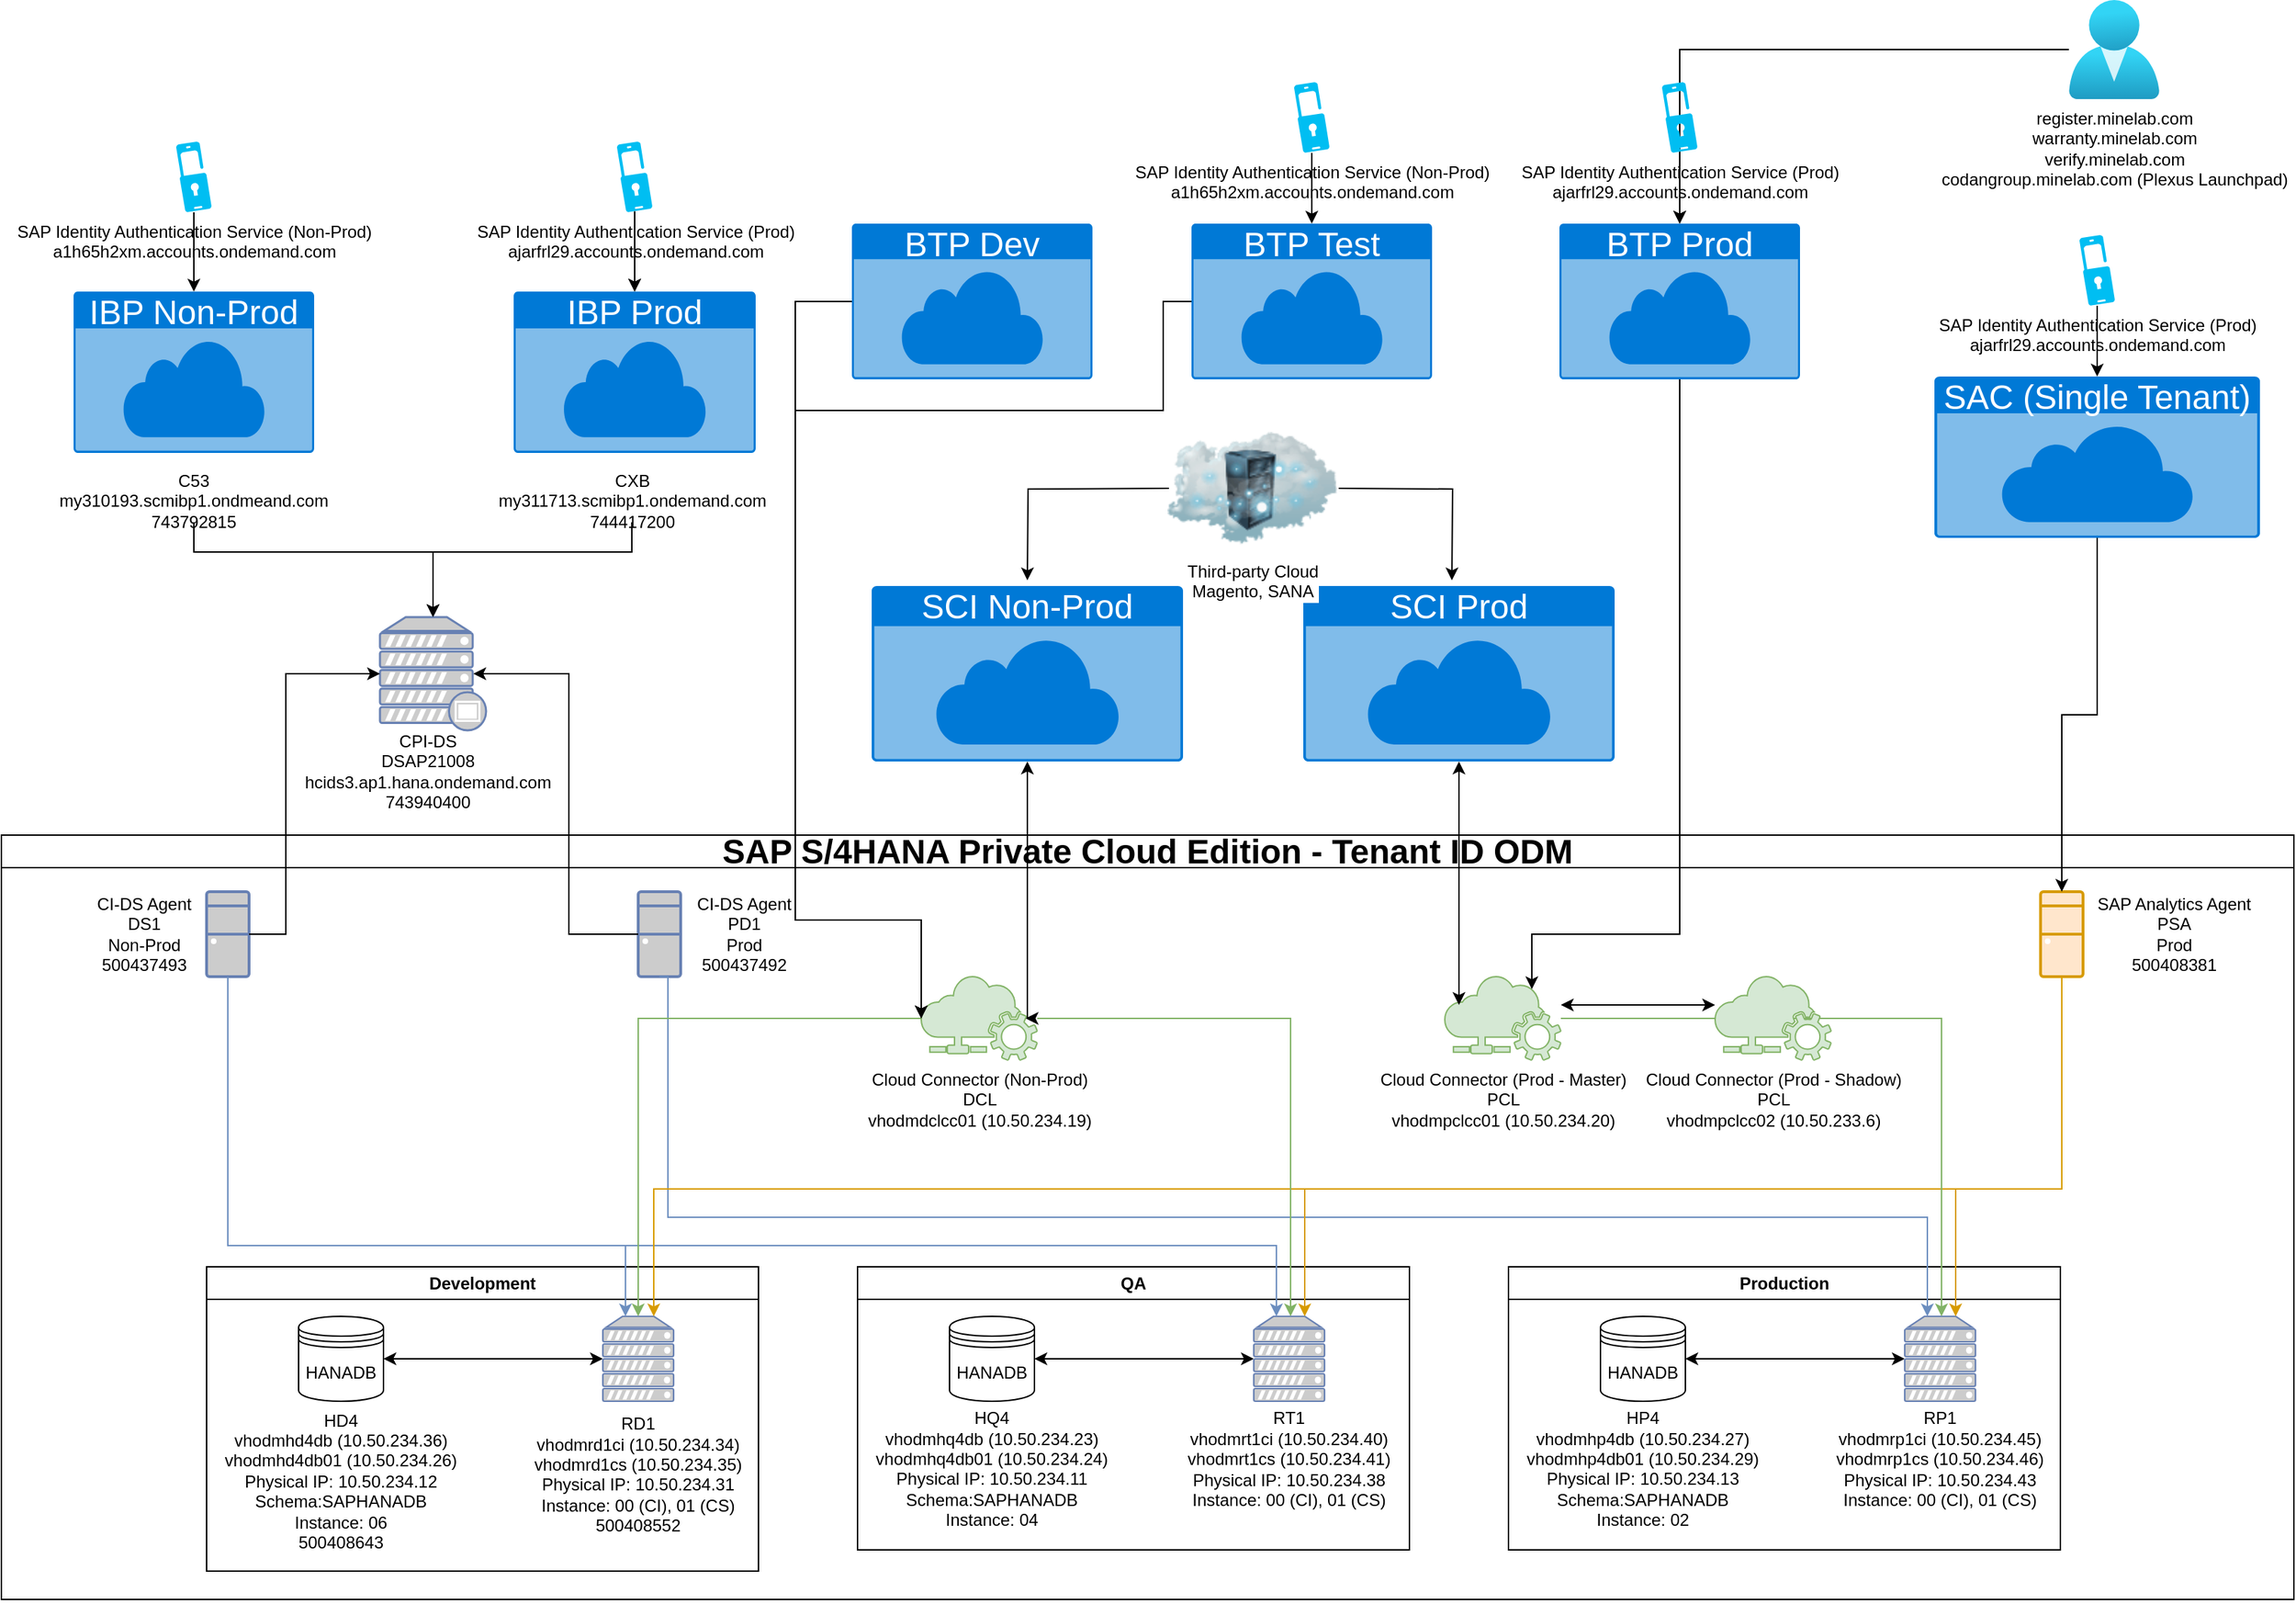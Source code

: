 <mxfile version="25.0.1">
  <diagram name="Page-1" id="deqeyOW_WQNbW6h4rGe_">
    <mxGraphModel dx="4334" dy="607" grid="1" gridSize="10" guides="1" tooltips="1" connect="1" arrows="1" fold="1" page="1" pageScale="1" pageWidth="1654" pageHeight="1169" math="0" shadow="0">
      <root>
        <mxCell id="0" />
        <mxCell id="1" parent="0" />
        <mxCell id="ncHVxqRM9er0EpKqG4Er-2" value="&lt;font style=&quot;font-size: 24px;&quot;&gt;SAP S/4HANA Private Cloud Edition - Tenant ID ODM&lt;/font&gt;" style="swimlane;whiteSpace=wrap;html=1;" vertex="1" parent="1">
          <mxGeometry x="-3291" y="600" width="1620" height="540" as="geometry" />
        </mxCell>
        <mxCell id="ncHVxqRM9er0EpKqG4Er-21" value="" style="group" vertex="1" connectable="0" parent="ncHVxqRM9er0EpKqG4Er-2">
          <mxGeometry x="21" y="328" width="420" height="200" as="geometry" />
        </mxCell>
        <mxCell id="ncHVxqRM9er0EpKqG4Er-6" value="" style="group" vertex="1" connectable="0" parent="ncHVxqRM9er0EpKqG4Er-21">
          <mxGeometry y="35" width="210" height="130" as="geometry" />
        </mxCell>
        <mxCell id="ncHVxqRM9er0EpKqG4Er-20" value="" style="group" vertex="1" connectable="0" parent="ncHVxqRM9er0EpKqG4Er-6">
          <mxGeometry width="210" height="130" as="geometry" />
        </mxCell>
        <mxCell id="ncHVxqRM9er0EpKqG4Er-5" value="HD4&lt;div&gt;vhodmhd4db (10.50.234.36)&lt;/div&gt;&lt;div&gt;vhodmhd4db01 (10.50.234.26)&lt;/div&gt;&lt;div&gt;Physical IP: 10.50.234.12&lt;/div&gt;&lt;div&gt;Schema:SAPHANADB&lt;/div&gt;&lt;div&gt;Instance: 06&lt;/div&gt;&lt;div&gt;500408643&lt;/div&gt;&lt;div&gt;&lt;br&gt;&lt;/div&gt;&lt;div&gt;&lt;br&gt;&lt;/div&gt;&lt;div&gt;&lt;br&gt;&lt;/div&gt;" style="text;html=1;align=center;verticalAlign=middle;whiteSpace=wrap;rounded=0;" vertex="1" parent="ncHVxqRM9er0EpKqG4Er-20">
          <mxGeometry x="114" y="100" width="210" height="30" as="geometry" />
        </mxCell>
        <mxCell id="ncHVxqRM9er0EpKqG4Er-3" value="HANADB" style="shape=datastore;whiteSpace=wrap;html=1;" vertex="1" parent="ncHVxqRM9er0EpKqG4Er-2">
          <mxGeometry x="210" y="340" width="60" height="60" as="geometry" />
        </mxCell>
        <mxCell id="ncHVxqRM9er0EpKqG4Er-16" style="edgeStyle=orthogonalEdgeStyle;rounded=0;orthogonalLoop=1;jettySize=auto;html=1;exitX=1;exitY=0.5;exitDx=0;exitDy=0;entryX=0;entryY=0.5;entryDx=0;entryDy=0;entryPerimeter=0;startArrow=classic;startFill=1;" edge="1" parent="ncHVxqRM9er0EpKqG4Er-2" source="ncHVxqRM9er0EpKqG4Er-3" target="ncHVxqRM9er0EpKqG4Er-7">
          <mxGeometry relative="1" as="geometry" />
        </mxCell>
        <mxCell id="ncHVxqRM9er0EpKqG4Er-17" value="" style="group" vertex="1" connectable="0" parent="ncHVxqRM9er0EpKqG4Er-2">
          <mxGeometry x="345" y="340" width="210" height="125" as="geometry" />
        </mxCell>
        <mxCell id="ncHVxqRM9er0EpKqG4Er-7" value="" style="fontColor=#0066CC;verticalAlign=top;verticalLabelPosition=bottom;labelPosition=center;align=center;html=1;outlineConnect=0;fillColor=#CCCCCC;strokeColor=#6881B3;gradientColor=none;gradientDirection=north;strokeWidth=2;shape=mxgraph.networks.server;" vertex="1" parent="ncHVxqRM9er0EpKqG4Er-17">
          <mxGeometry x="80" width="50" height="60" as="geometry" />
        </mxCell>
        <mxCell id="ncHVxqRM9er0EpKqG4Er-11" value="RD1&lt;br&gt;&lt;div&gt;vhodmrd1ci (10.50.234.34)&lt;/div&gt;&lt;div&gt;vhodmrd1cs (10.50.234.35)&lt;/div&gt;&lt;div&gt;Physical IP: 10.50.234.31&lt;br&gt;&lt;/div&gt;&lt;div&gt;Instance: 00 (CI), 01 (CS)&lt;/div&gt;&lt;div&gt;500408552&lt;/div&gt;&lt;div&gt;&lt;br&gt;&lt;/div&gt;" style="text;html=1;align=center;verticalAlign=middle;whiteSpace=wrap;rounded=0;" vertex="1" parent="ncHVxqRM9er0EpKqG4Er-17">
          <mxGeometry y="102" width="210" height="34" as="geometry" />
        </mxCell>
        <mxCell id="ncHVxqRM9er0EpKqG4Er-18" value="Development" style="swimlane;whiteSpace=wrap;html=1;" vertex="1" parent="ncHVxqRM9er0EpKqG4Er-2">
          <mxGeometry x="145" y="305" width="390" height="215" as="geometry">
            <mxRectangle x="10" y="235" width="110" height="30" as="alternateBounds" />
          </mxGeometry>
        </mxCell>
        <mxCell id="ncHVxqRM9er0EpKqG4Er-57" value="" style="group" vertex="1" connectable="0" parent="ncHVxqRM9er0EpKqG4Er-2">
          <mxGeometry x="595" y="305" width="420" height="200" as="geometry" />
        </mxCell>
        <mxCell id="ncHVxqRM9er0EpKqG4Er-27" style="edgeStyle=orthogonalEdgeStyle;rounded=0;orthogonalLoop=1;jettySize=auto;html=1;exitX=1;exitY=0.5;exitDx=0;exitDy=0;entryX=0;entryY=0.5;entryDx=0;entryDy=0;entryPerimeter=0;startArrow=classic;startFill=1;" edge="1" parent="ncHVxqRM9er0EpKqG4Er-57" source="ncHVxqRM9er0EpKqG4Er-25" target="ncHVxqRM9er0EpKqG4Er-29">
          <mxGeometry relative="1" as="geometry" />
        </mxCell>
        <mxCell id="ncHVxqRM9er0EpKqG4Er-31" value="QA" style="swimlane;whiteSpace=wrap;html=1;" vertex="1" parent="ncHVxqRM9er0EpKqG4Er-57">
          <mxGeometry x="10" width="390" height="200" as="geometry">
            <mxRectangle x="10" y="235" width="110" height="30" as="alternateBounds" />
          </mxGeometry>
        </mxCell>
        <mxCell id="ncHVxqRM9er0EpKqG4Er-24" value="" style="group" vertex="1" connectable="0" parent="ncHVxqRM9er0EpKqG4Er-57">
          <mxGeometry y="35" width="210" height="130" as="geometry" />
        </mxCell>
        <mxCell id="ncHVxqRM9er0EpKqG4Er-25" value="HANADB" style="shape=datastore;whiteSpace=wrap;html=1;" vertex="1" parent="ncHVxqRM9er0EpKqG4Er-24">
          <mxGeometry x="75" width="60" height="60" as="geometry" />
        </mxCell>
        <mxCell id="ncHVxqRM9er0EpKqG4Er-26" value="HQ4&lt;div&gt;vhodmhq4db (10.50.234.23)&lt;/div&gt;&lt;div&gt;vhodmhq4db01 (10.50.234.24)&lt;/div&gt;&lt;div&gt;Physical IP: 10.50.234.11&lt;/div&gt;&lt;div&gt;Schema:SAPHANADB&lt;/div&gt;&lt;div&gt;Instance: 04&lt;/div&gt;&lt;div&gt;&lt;br&gt;&lt;/div&gt;" style="text;html=1;align=center;verticalAlign=middle;whiteSpace=wrap;rounded=0;" vertex="1" parent="ncHVxqRM9er0EpKqG4Er-24">
          <mxGeometry y="100" width="210" height="30" as="geometry" />
        </mxCell>
        <mxCell id="ncHVxqRM9er0EpKqG4Er-29" value="" style="fontColor=#0066CC;verticalAlign=top;verticalLabelPosition=bottom;labelPosition=center;align=center;html=1;outlineConnect=0;fillColor=#CCCCCC;strokeColor=#6881B3;gradientColor=none;gradientDirection=north;strokeWidth=2;shape=mxgraph.networks.server;" vertex="1" parent="ncHVxqRM9er0EpKqG4Er-57">
          <mxGeometry x="290" y="35" width="50" height="60" as="geometry" />
        </mxCell>
        <mxCell id="ncHVxqRM9er0EpKqG4Er-30" value="RT1&lt;br&gt;&lt;div&gt;vhodmrt1ci (10.50.234.40)&lt;/div&gt;&lt;div&gt;vhodmrt1cs (10.50.234.41)&lt;/div&gt;&lt;div&gt;Physical IP: 10.50.234.38&lt;br&gt;&lt;/div&gt;&lt;div&gt;Instance: 00 (CI), 01 (CS)&lt;/div&gt;&lt;div&gt;&lt;br&gt;&lt;/div&gt;" style="text;html=1;align=center;verticalAlign=middle;whiteSpace=wrap;rounded=0;" vertex="1" parent="ncHVxqRM9er0EpKqG4Er-57">
          <mxGeometry x="210" y="126" width="210" height="34" as="geometry" />
        </mxCell>
        <mxCell id="ncHVxqRM9er0EpKqG4Er-58" value="" style="group" vertex="1" connectable="0" parent="ncHVxqRM9er0EpKqG4Er-2">
          <mxGeometry x="1055" y="305" width="420" height="200" as="geometry" />
        </mxCell>
        <mxCell id="ncHVxqRM9er0EpKqG4Er-59" style="edgeStyle=orthogonalEdgeStyle;rounded=0;orthogonalLoop=1;jettySize=auto;html=1;exitX=1;exitY=0.5;exitDx=0;exitDy=0;entryX=0;entryY=0.5;entryDx=0;entryDy=0;entryPerimeter=0;startArrow=classic;startFill=1;" edge="1" parent="ncHVxqRM9er0EpKqG4Er-58" source="ncHVxqRM9er0EpKqG4Er-62" target="ncHVxqRM9er0EpKqG4Er-64">
          <mxGeometry relative="1" as="geometry" />
        </mxCell>
        <mxCell id="ncHVxqRM9er0EpKqG4Er-60" value="Production" style="swimlane;whiteSpace=wrap;html=1;" vertex="1" parent="ncHVxqRM9er0EpKqG4Er-58">
          <mxGeometry x="10" width="390" height="200" as="geometry">
            <mxRectangle x="10" y="235" width="110" height="30" as="alternateBounds" />
          </mxGeometry>
        </mxCell>
        <mxCell id="ncHVxqRM9er0EpKqG4Er-61" value="" style="group" vertex="1" connectable="0" parent="ncHVxqRM9er0EpKqG4Er-58">
          <mxGeometry y="35" width="210" height="130" as="geometry" />
        </mxCell>
        <mxCell id="ncHVxqRM9er0EpKqG4Er-62" value="HANADB" style="shape=datastore;whiteSpace=wrap;html=1;" vertex="1" parent="ncHVxqRM9er0EpKqG4Er-61">
          <mxGeometry x="75" width="60" height="60" as="geometry" />
        </mxCell>
        <mxCell id="ncHVxqRM9er0EpKqG4Er-63" value="HP4&lt;div&gt;vhodmhp4db (10.50.234.27)&lt;/div&gt;&lt;div&gt;vhodmhp4db01 (10.50.234.29)&lt;/div&gt;&lt;div&gt;Physical IP: 10.50.234.13&lt;/div&gt;&lt;div&gt;Schema:SAPHANADB&lt;/div&gt;&lt;div&gt;Instance: 02&lt;/div&gt;&lt;div&gt;&lt;br&gt;&lt;/div&gt;" style="text;html=1;align=center;verticalAlign=middle;whiteSpace=wrap;rounded=0;" vertex="1" parent="ncHVxqRM9er0EpKqG4Er-61">
          <mxGeometry y="100" width="210" height="30" as="geometry" />
        </mxCell>
        <mxCell id="ncHVxqRM9er0EpKqG4Er-64" value="" style="fontColor=#0066CC;verticalAlign=top;verticalLabelPosition=bottom;labelPosition=center;align=center;html=1;outlineConnect=0;fillColor=#CCCCCC;strokeColor=#6881B3;gradientColor=none;gradientDirection=north;strokeWidth=2;shape=mxgraph.networks.server;" vertex="1" parent="ncHVxqRM9er0EpKqG4Er-58">
          <mxGeometry x="290" y="35" width="50" height="60" as="geometry" />
        </mxCell>
        <mxCell id="ncHVxqRM9er0EpKqG4Er-65" value="RP1&lt;br&gt;&lt;div&gt;vhodmrp1ci (10.50.234.45)&lt;/div&gt;&lt;div&gt;vhodmrp1cs (10.50.234.46)&lt;/div&gt;&lt;div&gt;Physical IP: 10.50.234.43&lt;br&gt;&lt;/div&gt;&lt;div&gt;Instance: 00 (CI), 01 (CS)&lt;/div&gt;&lt;div&gt;&lt;br&gt;&lt;/div&gt;" style="text;html=1;align=center;verticalAlign=middle;whiteSpace=wrap;rounded=0;" vertex="1" parent="ncHVxqRM9er0EpKqG4Er-58">
          <mxGeometry x="210" y="126" width="210" height="34" as="geometry" />
        </mxCell>
        <mxCell id="ncHVxqRM9er0EpKqG4Er-87" value="" style="fontColor=#0066CC;verticalAlign=top;verticalLabelPosition=bottom;labelPosition=center;align=center;html=1;outlineConnect=0;fillColor=#CCCCCC;strokeColor=#6881B3;gradientColor=none;gradientDirection=north;strokeWidth=2;shape=mxgraph.networks.desktop_pc;" vertex="1" parent="ncHVxqRM9er0EpKqG4Er-2">
          <mxGeometry x="145" y="40" width="30" height="60" as="geometry" />
        </mxCell>
        <mxCell id="ncHVxqRM9er0EpKqG4Er-88" value="CI-DS Agent&lt;br&gt;DS1&lt;div&gt;Non-Prod&lt;/div&gt;&lt;div&gt;500437493&lt;/div&gt;" style="text;html=1;align=center;verticalAlign=middle;whiteSpace=wrap;rounded=0;" vertex="1" parent="ncHVxqRM9er0EpKqG4Er-2">
          <mxGeometry x="61" y="55" width="80" height="30" as="geometry" />
        </mxCell>
        <mxCell id="ncHVxqRM9er0EpKqG4Er-89" style="edgeStyle=orthogonalEdgeStyle;rounded=0;orthogonalLoop=1;jettySize=auto;html=1;exitX=0.5;exitY=1;exitDx=0;exitDy=0;exitPerimeter=0;fillColor=#dae8fc;strokeColor=#6c8ebf;" edge="1" parent="ncHVxqRM9er0EpKqG4Er-2" source="ncHVxqRM9er0EpKqG4Er-87" target="ncHVxqRM9er0EpKqG4Er-7">
          <mxGeometry relative="1" as="geometry">
            <Array as="points">
              <mxPoint x="160" y="290" />
              <mxPoint x="441" y="290" />
            </Array>
          </mxGeometry>
        </mxCell>
        <mxCell id="ncHVxqRM9er0EpKqG4Er-96" style="edgeStyle=orthogonalEdgeStyle;rounded=0;orthogonalLoop=1;jettySize=auto;html=1;endArrow=none;endFill=0;startArrow=classic;startFill=1;entryX=0.5;entryY=1;entryDx=0;entryDy=0;entryPerimeter=0;fillColor=#dae8fc;strokeColor=#6c8ebf;" edge="1" parent="ncHVxqRM9er0EpKqG4Er-2" source="ncHVxqRM9er0EpKqG4Er-29" target="ncHVxqRM9er0EpKqG4Er-87">
          <mxGeometry relative="1" as="geometry">
            <Array as="points">
              <mxPoint x="901" y="290" />
              <mxPoint x="160" y="290" />
            </Array>
          </mxGeometry>
        </mxCell>
        <mxCell id="ncHVxqRM9er0EpKqG4Er-97" value="" style="fontColor=#0066CC;verticalAlign=top;verticalLabelPosition=bottom;labelPosition=center;align=center;html=1;outlineConnect=0;fillColor=#CCCCCC;strokeColor=#6881B3;gradientColor=none;gradientDirection=north;strokeWidth=2;shape=mxgraph.networks.desktop_pc;" vertex="1" parent="ncHVxqRM9er0EpKqG4Er-2">
          <mxGeometry x="450" y="40" width="30" height="60" as="geometry" />
        </mxCell>
        <mxCell id="ncHVxqRM9er0EpKqG4Er-99" value="CI-DS Agent&lt;br&gt;PD1&lt;div&gt;Prod&lt;/div&gt;&lt;div&gt;500437492&lt;/div&gt;" style="text;html=1;align=center;verticalAlign=middle;whiteSpace=wrap;rounded=0;" vertex="1" parent="ncHVxqRM9er0EpKqG4Er-2">
          <mxGeometry x="485" y="55" width="80" height="30" as="geometry" />
        </mxCell>
        <mxCell id="ncHVxqRM9er0EpKqG4Er-105" style="edgeStyle=orthogonalEdgeStyle;rounded=0;orthogonalLoop=1;jettySize=auto;html=1;exitX=0.5;exitY=1;exitDx=0;exitDy=0;exitPerimeter=0;fillColor=#dae8fc;strokeColor=#6c8ebf;" edge="1" parent="ncHVxqRM9er0EpKqG4Er-2" source="ncHVxqRM9er0EpKqG4Er-97" target="ncHVxqRM9er0EpKqG4Er-64">
          <mxGeometry relative="1" as="geometry">
            <Array as="points">
              <mxPoint x="471" y="100" />
              <mxPoint x="471" y="270" />
              <mxPoint x="1361" y="270" />
            </Array>
          </mxGeometry>
        </mxCell>
        <mxCell id="ncHVxqRM9er0EpKqG4Er-118" style="edgeStyle=orthogonalEdgeStyle;rounded=0;orthogonalLoop=1;jettySize=auto;html=1;exitX=0.5;exitY=1;exitDx=0;exitDy=0;exitPerimeter=0;fillColor=#ffe6cc;strokeColor=#d79b00;" edge="1" parent="ncHVxqRM9er0EpKqG4Er-2" source="ncHVxqRM9er0EpKqG4Er-116" target="ncHVxqRM9er0EpKqG4Er-64">
          <mxGeometry relative="1" as="geometry">
            <Array as="points">
              <mxPoint x="1456" y="250" />
              <mxPoint x="1381" y="250" />
            </Array>
          </mxGeometry>
        </mxCell>
        <mxCell id="ncHVxqRM9er0EpKqG4Er-122" style="edgeStyle=orthogonalEdgeStyle;rounded=0;orthogonalLoop=1;jettySize=auto;html=1;fillColor=#ffe6cc;strokeColor=#d79b00;" edge="1" parent="ncHVxqRM9er0EpKqG4Er-2" source="ncHVxqRM9er0EpKqG4Er-116" target="ncHVxqRM9er0EpKqG4Er-29">
          <mxGeometry relative="1" as="geometry">
            <Array as="points">
              <mxPoint x="1456" y="250" />
              <mxPoint x="921" y="250" />
            </Array>
          </mxGeometry>
        </mxCell>
        <mxCell id="ncHVxqRM9er0EpKqG4Er-123" style="edgeStyle=orthogonalEdgeStyle;rounded=0;orthogonalLoop=1;jettySize=auto;html=1;fillColor=#ffe6cc;strokeColor=#d79b00;" edge="1" parent="ncHVxqRM9er0EpKqG4Er-2" source="ncHVxqRM9er0EpKqG4Er-116" target="ncHVxqRM9er0EpKqG4Er-7">
          <mxGeometry relative="1" as="geometry">
            <Array as="points">
              <mxPoint x="1456" y="250" />
              <mxPoint x="461" y="250" />
            </Array>
          </mxGeometry>
        </mxCell>
        <mxCell id="ncHVxqRM9er0EpKqG4Er-116" value="" style="verticalAlign=top;verticalLabelPosition=bottom;labelPosition=center;align=center;html=1;outlineConnect=0;fillColor=#ffe6cc;strokeColor=#d79b00;gradientDirection=north;strokeWidth=2;shape=mxgraph.networks.desktop_pc;" vertex="1" parent="ncHVxqRM9er0EpKqG4Er-2">
          <mxGeometry x="1441" y="40" width="30" height="60" as="geometry" />
        </mxCell>
        <mxCell id="ncHVxqRM9er0EpKqG4Er-117" value="SAP Analytics Agent&lt;br&gt;PSA&lt;br&gt;&lt;div&gt;Prod&lt;/div&gt;&lt;div&gt;500408381&lt;/div&gt;" style="text;html=1;align=center;verticalAlign=middle;whiteSpace=wrap;rounded=0;" vertex="1" parent="ncHVxqRM9er0EpKqG4Er-2">
          <mxGeometry x="1471" y="55" width="129" height="30" as="geometry" />
        </mxCell>
        <mxCell id="ncHVxqRM9er0EpKqG4Er-135" value="Cloud Connector (Non-Prod)&lt;div&gt;DCL&lt;/div&gt;&lt;div&gt;vhodmdclcc01 (10.50.234.19)&lt;/div&gt;&lt;div&gt;&lt;br&gt;&lt;/div&gt;" style="sketch=0;pointerEvents=1;shadow=0;dashed=0;html=1;strokeColor=#82b366;labelPosition=center;verticalLabelPosition=bottom;verticalAlign=top;align=center;fillColor=#d5e8d4;shape=mxgraph.mscae.intune.intune_connector;" vertex="1" parent="ncHVxqRM9er0EpKqG4Er-2">
          <mxGeometry x="650" y="100" width="82" height="59" as="geometry" />
        </mxCell>
        <mxCell id="ncHVxqRM9er0EpKqG4Er-136" style="edgeStyle=orthogonalEdgeStyle;rounded=0;orthogonalLoop=1;jettySize=auto;html=1;exitX=0;exitY=0.5;exitDx=0;exitDy=0;exitPerimeter=0;entryX=0.5;entryY=0;entryDx=0;entryDy=0;entryPerimeter=0;fillColor=#d5e8d4;strokeColor=#82b366;" edge="1" parent="ncHVxqRM9er0EpKqG4Er-2" source="ncHVxqRM9er0EpKqG4Er-135" target="ncHVxqRM9er0EpKqG4Er-7">
          <mxGeometry relative="1" as="geometry">
            <Array as="points">
              <mxPoint x="450" y="130" />
            </Array>
          </mxGeometry>
        </mxCell>
        <mxCell id="ncHVxqRM9er0EpKqG4Er-137" style="edgeStyle=orthogonalEdgeStyle;rounded=0;orthogonalLoop=1;jettySize=auto;html=1;fillColor=#d5e8d4;strokeColor=#82b366;" edge="1" parent="ncHVxqRM9er0EpKqG4Er-2" source="ncHVxqRM9er0EpKqG4Er-135" target="ncHVxqRM9er0EpKqG4Er-29">
          <mxGeometry relative="1" as="geometry">
            <Array as="points">
              <mxPoint x="911" y="130" />
            </Array>
          </mxGeometry>
        </mxCell>
        <mxCell id="ncHVxqRM9er0EpKqG4Er-141" style="edgeStyle=orthogonalEdgeStyle;rounded=0;orthogonalLoop=1;jettySize=auto;html=1;startArrow=classic;startFill=1;" edge="1" parent="ncHVxqRM9er0EpKqG4Er-2" source="ncHVxqRM9er0EpKqG4Er-138" target="ncHVxqRM9er0EpKqG4Er-139">
          <mxGeometry relative="1" as="geometry">
            <Array as="points">
              <mxPoint x="1156" y="120" />
              <mxPoint x="1156" y="120" />
            </Array>
          </mxGeometry>
        </mxCell>
        <mxCell id="ncHVxqRM9er0EpKqG4Er-144" style="edgeStyle=orthogonalEdgeStyle;rounded=0;orthogonalLoop=1;jettySize=auto;html=1;fillColor=#d5e8d4;strokeColor=#82b366;" edge="1" parent="ncHVxqRM9er0EpKqG4Er-2" source="ncHVxqRM9er0EpKqG4Er-138" target="ncHVxqRM9er0EpKqG4Er-64">
          <mxGeometry relative="1" as="geometry">
            <Array as="points">
              <mxPoint x="1371" y="130" />
            </Array>
          </mxGeometry>
        </mxCell>
        <mxCell id="ncHVxqRM9er0EpKqG4Er-138" value="Cloud Connector (Prod - Master)&lt;div&gt;PCL&lt;/div&gt;&lt;div&gt;vhodmpclcc01 (10.50.234.20)&lt;/div&gt;&lt;div&gt;&lt;br&gt;&lt;/div&gt;" style="sketch=0;pointerEvents=1;shadow=0;dashed=0;html=1;strokeColor=#82b366;labelPosition=center;verticalLabelPosition=bottom;verticalAlign=top;align=center;fillColor=#d5e8d4;shape=mxgraph.mscae.intune.intune_connector;" vertex="1" parent="ncHVxqRM9er0EpKqG4Er-2">
          <mxGeometry x="1020" y="100" width="82" height="59" as="geometry" />
        </mxCell>
        <mxCell id="ncHVxqRM9er0EpKqG4Er-139" value="Cloud Connector (Prod - Shadow)&lt;div&gt;PCL&lt;/div&gt;&lt;div&gt;vhodmpclcc02 (10.50.233.6)&lt;/div&gt;&lt;div&gt;&lt;br&gt;&lt;/div&gt;" style="sketch=0;pointerEvents=1;shadow=0;dashed=0;html=1;strokeColor=#82b366;labelPosition=center;verticalLabelPosition=bottom;verticalAlign=top;align=center;fillColor=#d5e8d4;shape=mxgraph.mscae.intune.intune_connector;" vertex="1" parent="ncHVxqRM9er0EpKqG4Er-2">
          <mxGeometry x="1211" y="100" width="82" height="59" as="geometry" />
        </mxCell>
        <mxCell id="ncHVxqRM9er0EpKqG4Er-68" value="&lt;font style=&quot;font-size: 24px;&quot;&gt;IBP Non-Prod&lt;/font&gt;" style="html=1;whiteSpace=wrap;strokeColor=none;fillColor=#0079D6;labelPosition=center;verticalLabelPosition=middle;verticalAlign=top;align=center;fontSize=12;outlineConnect=0;spacingTop=-6;fontColor=#FFFFFF;sketch=0;shape=mxgraph.sitemap.cloud;" vertex="1" parent="1">
          <mxGeometry x="-3240" y="216" width="170" height="114" as="geometry" />
        </mxCell>
        <mxCell id="ncHVxqRM9er0EpKqG4Er-152" style="edgeStyle=orthogonalEdgeStyle;rounded=0;orthogonalLoop=1;jettySize=auto;html=1;" edge="1" parent="1" source="ncHVxqRM9er0EpKqG4Er-69" target="ncHVxqRM9er0EpKqG4Er-84">
          <mxGeometry relative="1" as="geometry">
            <Array as="points">
              <mxPoint x="-3155" y="400" />
              <mxPoint x="-2986" y="400" />
            </Array>
          </mxGeometry>
        </mxCell>
        <mxCell id="ncHVxqRM9er0EpKqG4Er-69" value="&lt;div&gt;C53&lt;/div&gt;my310193.scmibp1.ondmeand.com&lt;div&gt;743792815&lt;/div&gt;" style="text;html=1;align=center;verticalAlign=middle;whiteSpace=wrap;rounded=0;" vertex="1" parent="1">
          <mxGeometry x="-3185" y="349" width="60" height="30" as="geometry" />
        </mxCell>
        <mxCell id="ncHVxqRM9er0EpKqG4Er-84" value="" style="fontColor=#0066CC;verticalAlign=top;verticalLabelPosition=bottom;labelPosition=center;align=center;html=1;outlineConnect=0;fillColor=#CCCCCC;strokeColor=#6881B3;gradientColor=none;gradientDirection=north;strokeWidth=2;shape=mxgraph.networks.proxy_server;" vertex="1" parent="1">
          <mxGeometry x="-3023.5" y="446" width="75" height="80" as="geometry" />
        </mxCell>
        <mxCell id="ncHVxqRM9er0EpKqG4Er-85" value="&lt;div&gt;CPI-DS&lt;/div&gt;DSAP21008&lt;div&gt;hcids3.ap1.hana.ondemand.com&lt;/div&gt;&lt;div&gt;743940400&lt;/div&gt;" style="text;html=1;align=center;verticalAlign=middle;whiteSpace=wrap;rounded=0;" vertex="1" parent="1">
          <mxGeometry x="-3023" y="540" width="67" height="30" as="geometry" />
        </mxCell>
        <mxCell id="ncHVxqRM9er0EpKqG4Er-90" style="edgeStyle=orthogonalEdgeStyle;rounded=0;orthogonalLoop=1;jettySize=auto;html=1;exitX=1;exitY=0.5;exitDx=0;exitDy=0;exitPerimeter=0;entryX=0;entryY=0.5;entryDx=0;entryDy=0;entryPerimeter=0;" edge="1" parent="1" source="ncHVxqRM9er0EpKqG4Er-87" target="ncHVxqRM9er0EpKqG4Er-84">
          <mxGeometry relative="1" as="geometry">
            <Array as="points">
              <mxPoint x="-3090" y="670" />
              <mxPoint x="-3090" y="486" />
            </Array>
          </mxGeometry>
        </mxCell>
        <mxCell id="ncHVxqRM9er0EpKqG4Er-100" style="edgeStyle=orthogonalEdgeStyle;rounded=0;orthogonalLoop=1;jettySize=auto;html=1;entryX=0.88;entryY=0.5;entryDx=0;entryDy=0;entryPerimeter=0;" edge="1" parent="1" source="ncHVxqRM9er0EpKqG4Er-97" target="ncHVxqRM9er0EpKqG4Er-84">
          <mxGeometry relative="1" as="geometry">
            <Array as="points">
              <mxPoint x="-2890" y="670" />
              <mxPoint x="-2890" y="486" />
            </Array>
          </mxGeometry>
        </mxCell>
        <mxCell id="ncHVxqRM9er0EpKqG4Er-101" value="&lt;font style=&quot;font-size: 24px;&quot;&gt;IBP Prod&lt;/font&gt;" style="html=1;whiteSpace=wrap;strokeColor=none;fillColor=#0079D6;labelPosition=center;verticalLabelPosition=middle;verticalAlign=top;align=center;fontSize=12;outlineConnect=0;spacingTop=-6;fontColor=#FFFFFF;sketch=0;shape=mxgraph.sitemap.cloud;" vertex="1" parent="1">
          <mxGeometry x="-2929" y="216" width="171" height="114" as="geometry" />
        </mxCell>
        <mxCell id="ncHVxqRM9er0EpKqG4Er-103" value="&lt;div&gt;CXB&lt;/div&gt;my311713.scmibp1.ondemand.com&lt;br&gt;&lt;div&gt;744417200&lt;/div&gt;" style="text;html=1;align=center;verticalAlign=middle;whiteSpace=wrap;rounded=0;" vertex="1" parent="1">
          <mxGeometry x="-2875.5" y="349" width="60" height="30" as="geometry" />
        </mxCell>
        <mxCell id="ncHVxqRM9er0EpKqG4Er-104" value="SAP Identity Authentication Service (Non-Prod)&lt;div&gt;a1h65h2xm.accounts.ondemand.com&lt;/div&gt;" style="verticalLabelPosition=bottom;html=1;verticalAlign=top;align=center;strokeColor=none;fillColor=#00BEF2;shape=mxgraph.azure.multi_factor_authentication;pointerEvents=1;" vertex="1" parent="1">
          <mxGeometry x="-3167.5" y="110" width="25" height="50" as="geometry" />
        </mxCell>
        <mxCell id="ncHVxqRM9er0EpKqG4Er-159" value="" style="edgeStyle=orthogonalEdgeStyle;rounded=0;orthogonalLoop=1;jettySize=auto;html=1;" edge="1" parent="1" source="ncHVxqRM9er0EpKqG4Er-107" target="ncHVxqRM9er0EpKqG4Er-101">
          <mxGeometry relative="1" as="geometry" />
        </mxCell>
        <mxCell id="ncHVxqRM9er0EpKqG4Er-107" value="SAP Identity Authentication Service (Prod)&lt;div&gt;ajarfrl29.accounts.ondemand.com&lt;/div&gt;" style="verticalLabelPosition=bottom;html=1;verticalAlign=top;align=center;strokeColor=none;fillColor=#00BEF2;shape=mxgraph.azure.multi_factor_authentication;pointerEvents=1;" vertex="1" parent="1">
          <mxGeometry x="-2856" y="110" width="25" height="50" as="geometry" />
        </mxCell>
        <mxCell id="ncHVxqRM9er0EpKqG4Er-108" style="edgeStyle=orthogonalEdgeStyle;rounded=0;orthogonalLoop=1;jettySize=auto;html=1;exitX=0.5;exitY=0.985;exitDx=0;exitDy=0;exitPerimeter=0;entryX=0.5;entryY=0;entryDx=0;entryDy=0;entryPerimeter=0;" edge="1" parent="1" source="ncHVxqRM9er0EpKqG4Er-107" target="ncHVxqRM9er0EpKqG4Er-101">
          <mxGeometry relative="1" as="geometry" />
        </mxCell>
        <mxCell id="ncHVxqRM9er0EpKqG4Er-120" style="edgeStyle=orthogonalEdgeStyle;rounded=0;orthogonalLoop=1;jettySize=auto;html=1;" edge="1" parent="1" source="ncHVxqRM9er0EpKqG4Er-110" target="ncHVxqRM9er0EpKqG4Er-116">
          <mxGeometry relative="1" as="geometry" />
        </mxCell>
        <mxCell id="ncHVxqRM9er0EpKqG4Er-110" value="&lt;div&gt;codan.ap10.hcs.cloud.sap&lt;/div&gt;&lt;div&gt;744191349&lt;/div&gt;" style="text;html=1;align=center;verticalAlign=middle;whiteSpace=wrap;rounded=0;" vertex="1" parent="1">
          <mxGeometry x="-1840" y="360" width="60" height="30" as="geometry" />
        </mxCell>
        <mxCell id="ncHVxqRM9er0EpKqG4Er-115" value="&lt;font style=&quot;font-size: 24px;&quot;&gt;SAC (Single Tenant)&lt;/font&gt;" style="html=1;whiteSpace=wrap;strokeColor=none;fillColor=#0079D6;labelPosition=center;verticalLabelPosition=middle;verticalAlign=top;align=center;fontSize=12;outlineConnect=0;spacingTop=-6;fontColor=#FFFFFF;sketch=0;shape=mxgraph.sitemap.cloud;" vertex="1" parent="1">
          <mxGeometry x="-1925" y="276" width="230" height="114" as="geometry" />
        </mxCell>
        <mxCell id="ncHVxqRM9er0EpKqG4Er-124" value="&lt;font style=&quot;font-size: 24px;&quot;&gt;SCI Non-Prod&lt;/font&gt;" style="html=1;whiteSpace=wrap;strokeColor=none;fillColor=#0079D6;labelPosition=center;verticalLabelPosition=middle;verticalAlign=top;align=center;fontSize=12;outlineConnect=0;spacingTop=-6;fontColor=#FFFFFF;sketch=0;shape=mxgraph.sitemap.cloud;" vertex="1" parent="1">
          <mxGeometry x="-2676" y="424" width="220" height="124" as="geometry" />
        </mxCell>
        <mxCell id="ncHVxqRM9er0EpKqG4Er-143" style="edgeStyle=orthogonalEdgeStyle;rounded=0;orthogonalLoop=1;jettySize=auto;html=1;startArrow=classic;startFill=1;" edge="1" parent="1" source="ncHVxqRM9er0EpKqG4Er-125">
          <mxGeometry relative="1" as="geometry">
            <mxPoint x="-2261" y="720" as="targetPoint" />
            <Array as="points">
              <mxPoint x="-2261" y="660" />
              <mxPoint x="-2261" y="660" />
            </Array>
          </mxGeometry>
        </mxCell>
        <mxCell id="ncHVxqRM9er0EpKqG4Er-125" value="&lt;font style=&quot;font-size: 24px;&quot;&gt;SCI Prod&lt;/font&gt;" style="html=1;whiteSpace=wrap;strokeColor=none;fillColor=#0079D6;labelPosition=center;verticalLabelPosition=middle;verticalAlign=top;align=center;fontSize=12;outlineConnect=0;spacingTop=-6;fontColor=#FFFFFF;sketch=0;shape=mxgraph.sitemap.cloud;" vertex="1" parent="1">
          <mxGeometry x="-2371" y="424" width="220" height="124" as="geometry" />
        </mxCell>
        <mxCell id="ncHVxqRM9er0EpKqG4Er-126" value="&lt;font style=&quot;font-size: 24px;&quot;&gt;BTP Dev&lt;/font&gt;" style="html=1;whiteSpace=wrap;strokeColor=none;fillColor=#0079D6;labelPosition=center;verticalLabelPosition=middle;verticalAlign=top;align=center;fontSize=12;outlineConnect=0;spacingTop=-6;fontColor=#FFFFFF;sketch=0;shape=mxgraph.sitemap.cloud;" vertex="1" parent="1">
          <mxGeometry x="-2690" y="168" width="170" height="110" as="geometry" />
        </mxCell>
        <mxCell id="ncHVxqRM9er0EpKqG4Er-127" value="&lt;font style=&quot;font-size: 24px;&quot;&gt;BTP Test&lt;/font&gt;" style="html=1;whiteSpace=wrap;strokeColor=none;fillColor=#0079D6;labelPosition=center;verticalLabelPosition=middle;verticalAlign=top;align=center;fontSize=12;outlineConnect=0;spacingTop=-6;fontColor=#FFFFFF;sketch=0;shape=mxgraph.sitemap.cloud;" vertex="1" parent="1">
          <mxGeometry x="-2450" y="168" width="170" height="110" as="geometry" />
        </mxCell>
        <mxCell id="ncHVxqRM9er0EpKqG4Er-128" value="&lt;font style=&quot;font-size: 24px;&quot;&gt;BTP Prod&lt;/font&gt;" style="html=1;whiteSpace=wrap;strokeColor=none;fillColor=#0079D6;labelPosition=center;verticalLabelPosition=middle;verticalAlign=top;align=center;fontSize=12;outlineConnect=0;spacingTop=-6;fontColor=#FFFFFF;sketch=0;shape=mxgraph.sitemap.cloud;" vertex="1" parent="1">
          <mxGeometry x="-2190" y="168" width="170" height="110" as="geometry" />
        </mxCell>
        <mxCell id="ncHVxqRM9er0EpKqG4Er-131" style="edgeStyle=orthogonalEdgeStyle;rounded=0;orthogonalLoop=1;jettySize=auto;html=1;entryX=0.5;entryY=0;entryDx=0;entryDy=0;entryPerimeter=0;" edge="1" parent="1" source="ncHVxqRM9er0EpKqG4Er-104" target="ncHVxqRM9er0EpKqG4Er-68">
          <mxGeometry relative="1" as="geometry" />
        </mxCell>
        <mxCell id="ncHVxqRM9er0EpKqG4Er-133" style="edgeStyle=orthogonalEdgeStyle;rounded=0;orthogonalLoop=1;jettySize=auto;html=1;startArrow=classic;startFill=1;entryX=0.9;entryY=0.5;entryDx=0;entryDy=0;entryPerimeter=0;" edge="1" parent="1" source="ncHVxqRM9er0EpKqG4Er-124" target="ncHVxqRM9er0EpKqG4Er-135">
          <mxGeometry relative="1" as="geometry">
            <mxPoint x="-2599.976" y="679.984" as="targetPoint" />
            <Array as="points">
              <mxPoint x="-2566" y="730" />
            </Array>
          </mxGeometry>
        </mxCell>
        <mxCell id="ncHVxqRM9er0EpKqG4Er-149" style="edgeStyle=orthogonalEdgeStyle;rounded=0;orthogonalLoop=1;jettySize=auto;html=1;" edge="1" parent="1">
          <mxGeometry relative="1" as="geometry">
            <mxPoint x="-2566" y="420" as="targetPoint" />
            <mxPoint x="-2466" y="355.0" as="sourcePoint" />
          </mxGeometry>
        </mxCell>
        <mxCell id="ncHVxqRM9er0EpKqG4Er-150" style="edgeStyle=orthogonalEdgeStyle;rounded=0;orthogonalLoop=1;jettySize=auto;html=1;" edge="1" parent="1">
          <mxGeometry relative="1" as="geometry">
            <mxPoint x="-2266" y="420" as="targetPoint" />
            <mxPoint x="-2346" y="355.0" as="sourcePoint" />
          </mxGeometry>
        </mxCell>
        <mxCell id="ncHVxqRM9er0EpKqG4Er-145" value="Third-party Cloud&lt;br&gt;Magento, SANA" style="image;html=1;image=img/lib/clip_art/networking/Cloud_Rack_128x128.png" vertex="1" parent="1">
          <mxGeometry x="-2467" y="310" width="120" height="90" as="geometry" />
        </mxCell>
        <mxCell id="ncHVxqRM9er0EpKqG4Er-158" style="edgeStyle=orthogonalEdgeStyle;rounded=0;orthogonalLoop=1;jettySize=auto;html=1;entryX=0.5;entryY=0;entryDx=0;entryDy=0;entryPerimeter=0;" edge="1" parent="1" source="ncHVxqRM9er0EpKqG4Er-103" target="ncHVxqRM9er0EpKqG4Er-84">
          <mxGeometry relative="1" as="geometry">
            <Array as="points">
              <mxPoint x="-2845" y="400" />
              <mxPoint x="-2986" y="400" />
            </Array>
          </mxGeometry>
        </mxCell>
        <mxCell id="ncHVxqRM9er0EpKqG4Er-167" value="SAP Identity Authentication Service (Non-Prod)&lt;div&gt;a1h65h2xm.accounts.ondemand.com&lt;/div&gt;" style="verticalLabelPosition=bottom;html=1;verticalAlign=top;align=center;strokeColor=none;fillColor=#00BEF2;shape=mxgraph.azure.multi_factor_authentication;pointerEvents=1;" vertex="1" parent="1">
          <mxGeometry x="-2377.5" y="68" width="25" height="50" as="geometry" />
        </mxCell>
        <mxCell id="ncHVxqRM9er0EpKqG4Er-168" style="edgeStyle=orthogonalEdgeStyle;rounded=0;orthogonalLoop=1;jettySize=auto;html=1;entryX=0.5;entryY=0;entryDx=0;entryDy=0;entryPerimeter=0;" edge="1" parent="1" source="ncHVxqRM9er0EpKqG4Er-167" target="ncHVxqRM9er0EpKqG4Er-127">
          <mxGeometry relative="1" as="geometry" />
        </mxCell>
        <mxCell id="ncHVxqRM9er0EpKqG4Er-169" style="edgeStyle=orthogonalEdgeStyle;rounded=0;orthogonalLoop=1;jettySize=auto;html=1;entryX=0.5;entryY=0;entryDx=0;entryDy=0;entryPerimeter=0;" edge="1" parent="1" source="ncHVxqRM9er0EpKqG4Er-163" target="ncHVxqRM9er0EpKqG4Er-128">
          <mxGeometry relative="1" as="geometry" />
        </mxCell>
        <mxCell id="ncHVxqRM9er0EpKqG4Er-170" style="edgeStyle=orthogonalEdgeStyle;rounded=0;orthogonalLoop=1;jettySize=auto;html=1;entryX=0;entryY=0.5;entryDx=0;entryDy=0;entryPerimeter=0;" edge="1" parent="1" source="ncHVxqRM9er0EpKqG4Er-126" target="ncHVxqRM9er0EpKqG4Er-135">
          <mxGeometry relative="1" as="geometry">
            <Array as="points">
              <mxPoint x="-2730" y="223" />
              <mxPoint x="-2730" y="660" />
              <mxPoint x="-2641" y="660" />
            </Array>
          </mxGeometry>
        </mxCell>
        <mxCell id="ncHVxqRM9er0EpKqG4Er-171" style="edgeStyle=orthogonalEdgeStyle;rounded=0;orthogonalLoop=1;jettySize=auto;html=1;exitX=0;exitY=0.5;exitDx=0;exitDy=0;exitPerimeter=0;entryX=0;entryY=0.5;entryDx=0;entryDy=0;entryPerimeter=0;" edge="1" parent="1" source="ncHVxqRM9er0EpKqG4Er-127" target="ncHVxqRM9er0EpKqG4Er-135">
          <mxGeometry relative="1" as="geometry">
            <Array as="points">
              <mxPoint x="-2470" y="223" />
              <mxPoint x="-2470" y="300" />
              <mxPoint x="-2730" y="300" />
              <mxPoint x="-2730" y="660" />
              <mxPoint x="-2641" y="660" />
            </Array>
          </mxGeometry>
        </mxCell>
        <mxCell id="ncHVxqRM9er0EpKqG4Er-173" value="SAP Identity Authentication Service (Prod)&lt;div&gt;ajarfrl29.accounts.ondemand.com&lt;/div&gt;" style="verticalLabelPosition=bottom;html=1;verticalAlign=top;align=center;strokeColor=none;fillColor=#00BEF2;shape=mxgraph.azure.multi_factor_authentication;pointerEvents=1;" vertex="1" parent="1">
          <mxGeometry x="-1822.5" y="176" width="25" height="50" as="geometry" />
        </mxCell>
        <mxCell id="ncHVxqRM9er0EpKqG4Er-174" style="edgeStyle=orthogonalEdgeStyle;rounded=0;orthogonalLoop=1;jettySize=auto;html=1;entryX=0.5;entryY=0;entryDx=0;entryDy=0;entryPerimeter=0;" edge="1" parent="1" source="ncHVxqRM9er0EpKqG4Er-173" target="ncHVxqRM9er0EpKqG4Er-115">
          <mxGeometry relative="1" as="geometry" />
        </mxCell>
        <mxCell id="ncHVxqRM9er0EpKqG4Er-176" style="edgeStyle=orthogonalEdgeStyle;rounded=0;orthogonalLoop=1;jettySize=auto;html=1;entryX=0.75;entryY=0.15;entryDx=0;entryDy=0;entryPerimeter=0;" edge="1" parent="1" source="ncHVxqRM9er0EpKqG4Er-128" target="ncHVxqRM9er0EpKqG4Er-138">
          <mxGeometry relative="1" as="geometry">
            <Array as="points">
              <mxPoint x="-2105" y="670" />
              <mxPoint x="-2209" y="670" />
            </Array>
          </mxGeometry>
        </mxCell>
        <mxCell id="ncHVxqRM9er0EpKqG4Er-177" value="register.minelab.com&lt;div&gt;warranty.minelab.com&lt;/div&gt;&lt;div&gt;verify.minelab.com&lt;/div&gt;&lt;div&gt;codangroup.minelab.com (Plexus Launchpad)&lt;/div&gt;&lt;div&gt;&lt;br&gt;&lt;/div&gt;" style="image;aspect=fixed;html=1;points=[];align=center;fontSize=12;image=img/lib/azure2/identity/Users.svg;" vertex="1" parent="1">
          <mxGeometry x="-1830" y="10" width="64" height="70" as="geometry" />
        </mxCell>
        <mxCell id="ncHVxqRM9er0EpKqG4Er-179" style="edgeStyle=orthogonalEdgeStyle;rounded=0;orthogonalLoop=1;jettySize=auto;html=1;entryX=0.5;entryY=0;entryDx=0;entryDy=0;entryPerimeter=0;" edge="1" parent="1" source="ncHVxqRM9er0EpKqG4Er-177" target="ncHVxqRM9er0EpKqG4Er-128">
          <mxGeometry relative="1" as="geometry" />
        </mxCell>
        <mxCell id="ncHVxqRM9er0EpKqG4Er-163" value="SAP Identity Authentication Service (Prod)&lt;div&gt;ajarfrl29.accounts.ondemand.com&lt;/div&gt;" style="verticalLabelPosition=bottom;html=1;verticalAlign=top;align=center;strokeColor=none;fillColor=#00BEF2;shape=mxgraph.azure.multi_factor_authentication;pointerEvents=1;" vertex="1" parent="1">
          <mxGeometry x="-2117.5" y="68" width="25" height="50" as="geometry" />
        </mxCell>
      </root>
    </mxGraphModel>
  </diagram>
</mxfile>
